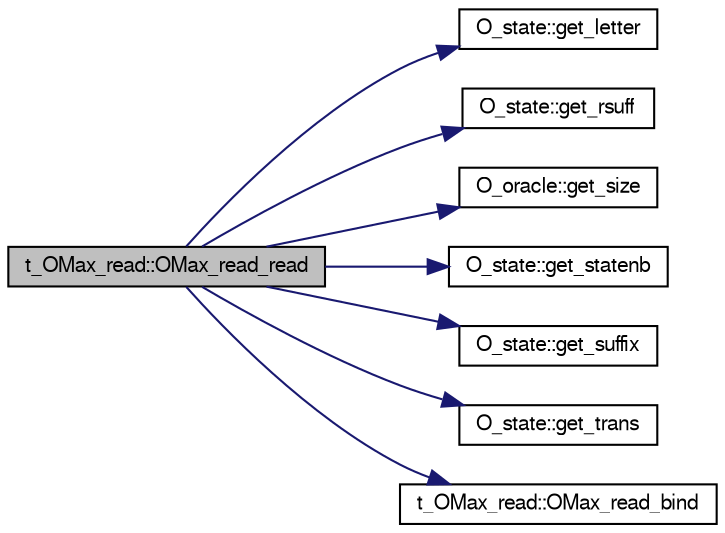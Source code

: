 digraph G
{
  bgcolor="transparent";
  edge [fontname="FreeSans",fontsize="10",labelfontname="FreeSans",labelfontsize="10"];
  node [fontname="FreeSans",fontsize="10",shape=record];
  rankdir=LR;
  Node1 [label="t_OMax_read::OMax_read_read",height=0.2,width=0.4,color="black", fillcolor="grey75", style="filled" fontcolor="black"];
  Node1 -> Node2 [color="midnightblue",fontsize="10",style="solid",fontname="FreeSans"];
  Node2 [label="O_state::get_letter",height=0.2,width=0.4,color="black",URL="$class_o__state.html#ad3da5144b33c52114dc6b2a2dff52ba7",tooltip="Return the abstract letter in the alphabet."];
  Node1 -> Node3 [color="midnightblue",fontsize="10",style="solid",fontname="FreeSans"];
  Node3 [label="O_state::get_rsuff",height=0.2,width=0.4,color="black",URL="$class_o__state.html#aa1186f2f5d1efe24ff4d17d0929082a7",tooltip="Return the list of reverse suffix links."];
  Node1 -> Node4 [color="midnightblue",fontsize="10",style="solid",fontname="FreeSans"];
  Node4 [label="O_oracle::get_size",height=0.2,width=0.4,color="black",URL="$class_o__oracle.html#a084597a4f020b5ddadc603881b596d4f",tooltip="Return the current size of FO."];
  Node1 -> Node5 [color="midnightblue",fontsize="10",style="solid",fontname="FreeSans"];
  Node5 [label="O_state::get_statenb",height=0.2,width=0.4,color="black",URL="$class_o__state.html#a046051313287022e6d9893beac4f3e4b",tooltip="Return the number of the state in FO."];
  Node1 -> Node6 [color="midnightblue",fontsize="10",style="solid",fontname="FreeSans"];
  Node6 [label="O_state::get_suffix",height=0.2,width=0.4,color="black",URL="$class_o__state.html#ae1f577ab7e81969b53d589e22d4e853c",tooltip="Return the suffix link and the associated lrs."];
  Node1 -> Node7 [color="midnightblue",fontsize="10",style="solid",fontname="FreeSans"];
  Node7 [label="O_state::get_trans",height=0.2,width=0.4,color="black",URL="$class_o__state.html#a10b14aabd7bb9b8441198cc8934a41d9",tooltip="Return the list transitions."];
  Node1 -> Node8 [color="midnightblue",fontsize="10",style="solid",fontname="FreeSans"];
  Node8 [label="t_OMax_read::OMax_read_bind",height=0.2,width=0.4,color="black",URL="$structt___o_max__read.html#aa6930bd7f7c3dfa8232c10517d91eca7",tooltip="Bind the reader with FO."];
}

